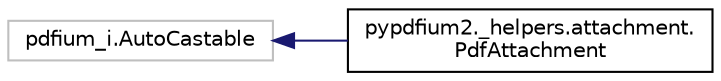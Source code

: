 digraph "Graphical Class Hierarchy"
{
 // LATEX_PDF_SIZE
  edge [fontname="Helvetica",fontsize="10",labelfontname="Helvetica",labelfontsize="10"];
  node [fontname="Helvetica",fontsize="10",shape=record];
  rankdir="LR";
  Node2077 [label="pdfium_i.AutoCastable",height=0.2,width=0.4,color="grey75", fillcolor="white", style="filled",tooltip=" "];
  Node2077 -> Node0 [dir="back",color="midnightblue",fontsize="10",style="solid",fontname="Helvetica"];
  Node0 [label="pypdfium2._helpers.attachment.\lPdfAttachment",height=0.2,width=0.4,color="black", fillcolor="white", style="filled",URL="$classpypdfium2_1_1__helpers_1_1attachment_1_1PdfAttachment.html",tooltip=" "];
}
